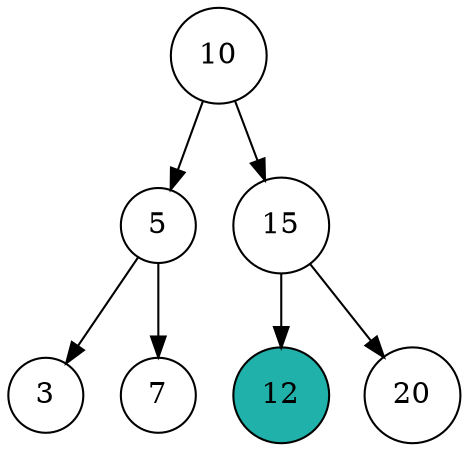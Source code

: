 digraph{
    node [shape = circle, style = filled, fillcolor = white, fontcolor = black]


    12[fillcolor=lightseagreen]
    10->5
    10->15
    5->3
    5->7
    15->12
    15->20
}